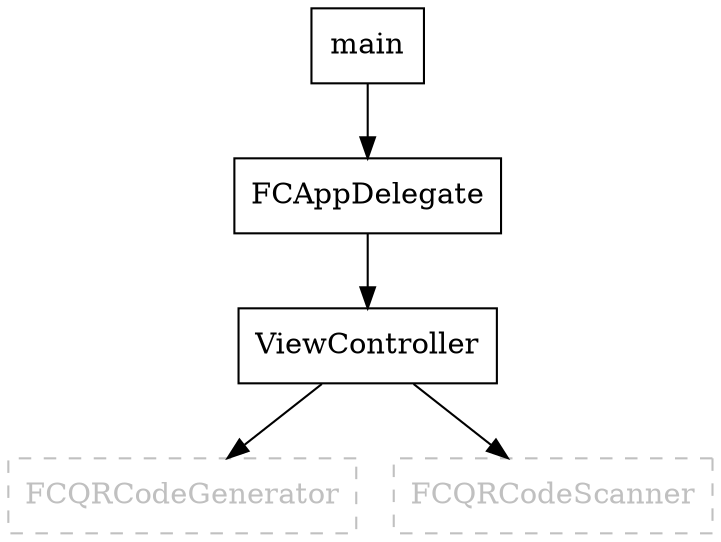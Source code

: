 digraph G {
	node [shape=box];
	"ViewController" -> "FCQRCodeGenerator";
	"ViewController" -> "FCQRCodeScanner";
	"main" -> "FCAppDelegate";
	"FCAppDelegate" -> "ViewController";
	
	
	edge [color=blue, dir=both];
	"FCQRCodeGenerator" [color=gray, style=dashed, fontcolor=gray]
	"FCQRCodeScanner" [color=gray, style=dashed, fontcolor=gray]
}

